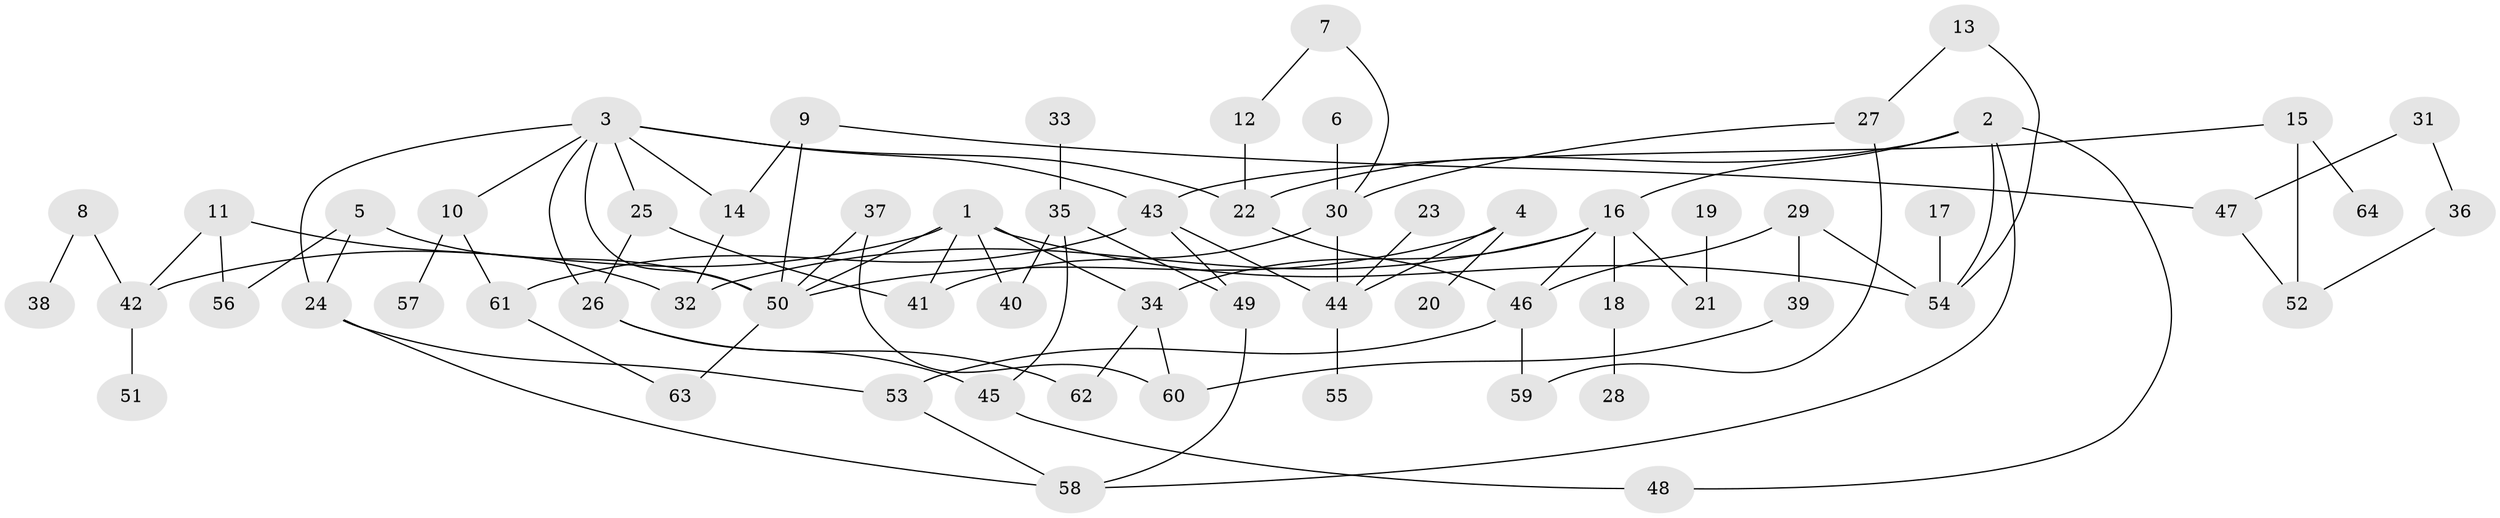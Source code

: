// original degree distribution, {7: 0.015625, 4: 0.0625, 6: 0.0234375, 8: 0.0078125, 1: 0.296875, 5: 0.0546875, 9: 0.0078125, 3: 0.234375, 2: 0.296875}
// Generated by graph-tools (version 1.1) at 2025/00/03/09/25 03:00:59]
// undirected, 64 vertices, 93 edges
graph export_dot {
graph [start="1"]
  node [color=gray90,style=filled];
  1;
  2;
  3;
  4;
  5;
  6;
  7;
  8;
  9;
  10;
  11;
  12;
  13;
  14;
  15;
  16;
  17;
  18;
  19;
  20;
  21;
  22;
  23;
  24;
  25;
  26;
  27;
  28;
  29;
  30;
  31;
  32;
  33;
  34;
  35;
  36;
  37;
  38;
  39;
  40;
  41;
  42;
  43;
  44;
  45;
  46;
  47;
  48;
  49;
  50;
  51;
  52;
  53;
  54;
  55;
  56;
  57;
  58;
  59;
  60;
  61;
  62;
  63;
  64;
  1 -- 34 [weight=2.0];
  1 -- 40 [weight=1.0];
  1 -- 41 [weight=1.0];
  1 -- 42 [weight=1.0];
  1 -- 50 [weight=1.0];
  1 -- 54 [weight=1.0];
  2 -- 16 [weight=1.0];
  2 -- 22 [weight=1.0];
  2 -- 48 [weight=1.0];
  2 -- 54 [weight=1.0];
  2 -- 58 [weight=1.0];
  3 -- 10 [weight=1.0];
  3 -- 14 [weight=1.0];
  3 -- 22 [weight=1.0];
  3 -- 24 [weight=1.0];
  3 -- 25 [weight=1.0];
  3 -- 26 [weight=1.0];
  3 -- 43 [weight=1.0];
  3 -- 50 [weight=1.0];
  4 -- 20 [weight=1.0];
  4 -- 44 [weight=1.0];
  4 -- 50 [weight=1.0];
  5 -- 24 [weight=1.0];
  5 -- 50 [weight=1.0];
  5 -- 56 [weight=1.0];
  6 -- 30 [weight=1.0];
  7 -- 12 [weight=1.0];
  7 -- 30 [weight=1.0];
  8 -- 38 [weight=1.0];
  8 -- 42 [weight=1.0];
  9 -- 14 [weight=1.0];
  9 -- 47 [weight=1.0];
  9 -- 50 [weight=1.0];
  10 -- 57 [weight=1.0];
  10 -- 61 [weight=1.0];
  11 -- 32 [weight=1.0];
  11 -- 42 [weight=1.0];
  11 -- 56 [weight=1.0];
  12 -- 22 [weight=1.0];
  13 -- 27 [weight=1.0];
  13 -- 54 [weight=1.0];
  14 -- 32 [weight=1.0];
  15 -- 43 [weight=1.0];
  15 -- 52 [weight=1.0];
  15 -- 64 [weight=1.0];
  16 -- 18 [weight=1.0];
  16 -- 21 [weight=1.0];
  16 -- 32 [weight=1.0];
  16 -- 34 [weight=1.0];
  16 -- 46 [weight=1.0];
  17 -- 54 [weight=2.0];
  18 -- 28 [weight=1.0];
  19 -- 21 [weight=1.0];
  22 -- 46 [weight=1.0];
  23 -- 44 [weight=1.0];
  24 -- 53 [weight=1.0];
  24 -- 58 [weight=1.0];
  25 -- 26 [weight=1.0];
  25 -- 41 [weight=1.0];
  26 -- 45 [weight=1.0];
  26 -- 62 [weight=1.0];
  27 -- 30 [weight=1.0];
  27 -- 59 [weight=1.0];
  29 -- 39 [weight=1.0];
  29 -- 46 [weight=1.0];
  29 -- 54 [weight=1.0];
  30 -- 41 [weight=1.0];
  30 -- 44 [weight=1.0];
  31 -- 36 [weight=1.0];
  31 -- 47 [weight=1.0];
  33 -- 35 [weight=1.0];
  34 -- 60 [weight=1.0];
  34 -- 62 [weight=1.0];
  35 -- 40 [weight=1.0];
  35 -- 45 [weight=1.0];
  35 -- 49 [weight=1.0];
  36 -- 52 [weight=1.0];
  37 -- 50 [weight=1.0];
  37 -- 60 [weight=1.0];
  39 -- 60 [weight=1.0];
  42 -- 51 [weight=1.0];
  43 -- 44 [weight=1.0];
  43 -- 49 [weight=1.0];
  43 -- 61 [weight=1.0];
  44 -- 55 [weight=1.0];
  45 -- 48 [weight=1.0];
  46 -- 53 [weight=1.0];
  46 -- 59 [weight=1.0];
  47 -- 52 [weight=1.0];
  49 -- 58 [weight=1.0];
  50 -- 63 [weight=1.0];
  53 -- 58 [weight=1.0];
  61 -- 63 [weight=1.0];
}
